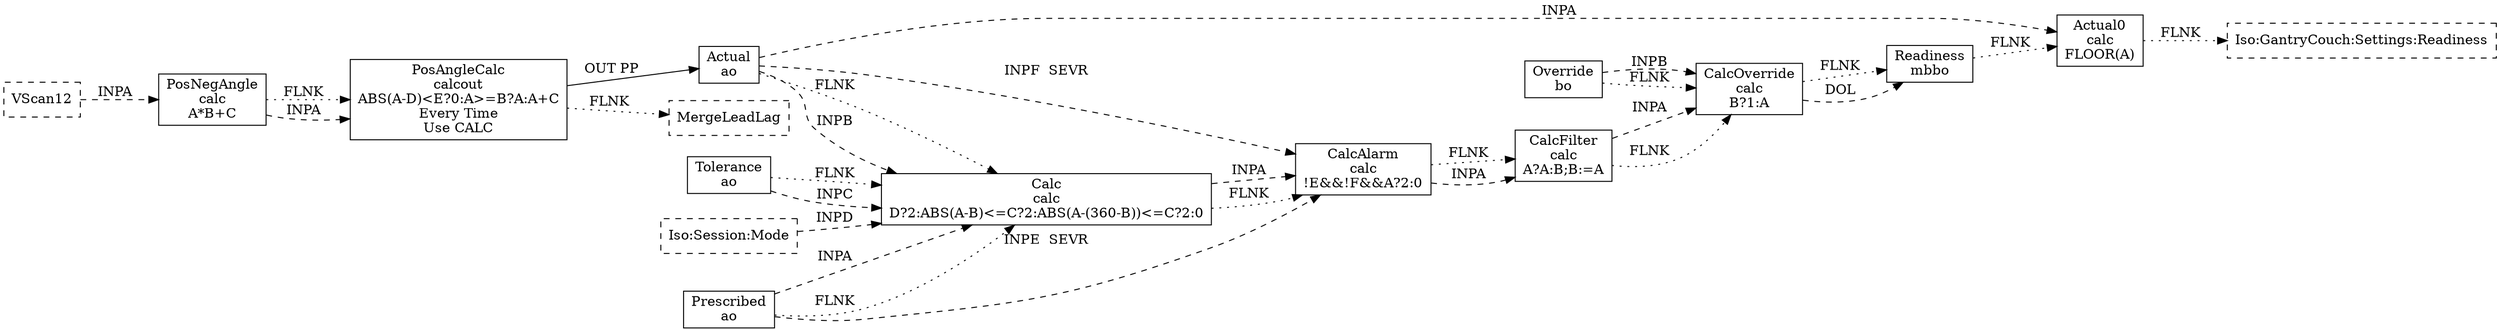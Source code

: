 digraph gantry_couch_converters {
  rankdir=LR;

  "Prescribed" [ shape=box, label="Prescribed\nao" ]
  "Prescribed" -> "Calc" [ label="FLNK  ", style="dotted" ]
  "PosNegAngle" [ shape=box, label="PosNegAngle\ncalc\nA*B+C" ]
  "VScan12" -> "PosNegAngle" [ label="INPA  ", style="dashed" ]
  "PosNegAngle" -> "PosAngleCalc" [ label="FLNK  ", style="dotted" ]
  "PosAngleCalc" [ shape=box, label="PosAngleCalc\ncalcout\nABS(A-D)<E?0:A>=B?A:A+C\nEvery Time\nUse CALC" ]
  "PosNegAngle" -> "PosAngleCalc" [ label="INPA  ", style="dashed" ]
  "PosAngleCalc" -> "MergeLeadLag" [ label="FLNK  ", style="dotted" ]
  "PosAngleCalc" -> "Actual" [ label="OUT PP ", style="solid" ]
  "Actual" [ shape=box, label="Actual\nao" ]
  "Actual" -> "Calc" [ label="FLNK  ", style="dotted" ]
  "Tolerance" [ shape=box, label="Tolerance\nao" ]
  "Tolerance" -> "Calc" [ label="FLNK  ", style="dotted" ]
  "Calc" [ shape=box, label="Calc\ncalc\nD?2:ABS(A-B)<=C?2:ABS(A-(360-B))<=C?2:0" ]
  "Tolerance" -> "Calc" [ label="INPC  ", style="dashed" ]
  "Actual" -> "Calc" [ label="INPB  ", style="dashed" ]
  "Iso:Session:Mode" -> "Calc" [ label="INPD  ", style="dashed" ]
  "Prescribed" -> "Calc" [ label="INPA  ", style="dashed" ]
  "Calc" -> "CalcAlarm" [ label="FLNK  ", style="dotted" ]
  "CalcAlarm" [ shape=box, label="CalcAlarm\ncalc\n!E&&!F&&A?2:0" ]
  "Prescribed" -> "CalcAlarm" [ label="INPE  SEVR", style="dashed" ]
  "Actual" -> "CalcAlarm" [ label="INPF  SEVR", style="dashed" ]
  "Calc" -> "CalcAlarm" [ label="INPA  ", style="dashed" ]
  "CalcAlarm" -> "CalcFilter" [ label="FLNK  ", style="dotted" ]
  "CalcFilter" [ shape=box, label="CalcFilter\ncalc\nA?A:B;B:=A" ]
  "CalcAlarm" -> "CalcFilter" [ label="INPA  ", style="dashed" ]
  "CalcFilter" -> "CalcOverride" [ label="FLNK  ", style="dotted" ]
  "Override" [ shape=box, label="Override\nbo" ]
  "Override" -> "CalcOverride" [ label="FLNK  ", style="dotted" ]
  "CalcOverride" [ shape=box, label="CalcOverride\ncalc\nB?1:A" ]
  "Override" -> "CalcOverride" [ label="INPB  ", style="dashed" ]
  "CalcFilter" -> "CalcOverride" [ label="INPA  ", style="dashed" ]
  "CalcOverride" -> "Readiness" [ label="FLNK  ", style="dotted" ]
  "Readiness" [ shape=box, label="Readiness\nmbbo" ]
  "CalcOverride" -> "Readiness" [ label="DOL  ", style="dashed" ]
  "Readiness" -> "Actual0" [ label="FLNK  ", style="dotted" ]
  "Actual0" [ shape=box, label="Actual0\ncalc\nFLOOR(A)" ]
  "Actual" -> "Actual0" [ label="INPA  ", style="dashed" ]
  "Actual0" -> "Iso:GantryCouch:Settings:Readiness" [ label="FLNK  ", style="dotted" ]
  "Iso:Session:Mode" [ shape=box, style=dashed ]
  "Iso:GantryCouch:Settings:Readiness" [ shape=box, style=dashed ]
  "MergeLeadLag" [ shape=box, style=dashed ]
  "VScan12" [ shape=box, style=dashed ]

}
